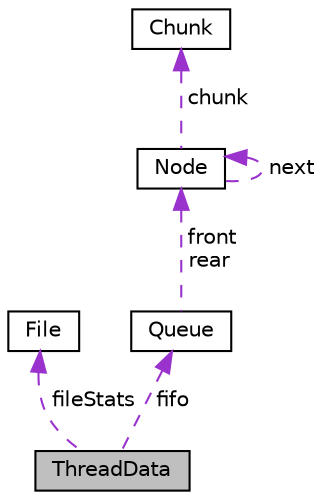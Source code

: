 digraph "ThreadData"
{
 // LATEX_PDF_SIZE
  edge [fontname="Helvetica",fontsize="10",labelfontname="Helvetica",labelfontsize="10"];
  node [fontname="Helvetica",fontsize="10",shape=record];
  Node1 [label="ThreadData",height=0.2,width=0.4,color="black", fillcolor="grey75", style="filled", fontcolor="black",tooltip="Thread data structure."];
  Node2 -> Node1 [dir="back",color="darkorchid3",fontsize="10",style="dashed",label=" fileStats" ,fontname="Helvetica"];
  Node2 [label="File",height=0.2,width=0.4,color="black", fillcolor="white", style="filled",URL="$structFile.html",tooltip="Structure representing file statistics."];
  Node3 -> Node1 [dir="back",color="darkorchid3",fontsize="10",style="dashed",label=" fifo" ,fontname="Helvetica"];
  Node3 [label="Queue",height=0.2,width=0.4,color="black", fillcolor="white", style="filled",URL="$structQueue.html",tooltip="FIFO queue structure."];
  Node4 -> Node3 [dir="back",color="darkorchid3",fontsize="10",style="dashed",label=" front\nrear" ,fontname="Helvetica"];
  Node4 [label="Node",height=0.2,width=0.4,color="black", fillcolor="white", style="filled",URL="$structNode.html",tooltip="Node structure for a FIFO queue."];
  Node4 -> Node4 [dir="back",color="darkorchid3",fontsize="10",style="dashed",label=" next" ,fontname="Helvetica"];
  Node5 -> Node4 [dir="back",color="darkorchid3",fontsize="10",style="dashed",label=" chunk" ,fontname="Helvetica"];
  Node5 [label="Chunk",height=0.2,width=0.4,color="black", fillcolor="white", style="filled",URL="$structChunk.html",tooltip="Structure representing a chunk of data within a file."];
}
